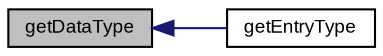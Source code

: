 digraph "getDataType"
{
  bgcolor="transparent";
  edge [fontname="Arial",fontsize="9",labelfontname="Arial",labelfontsize="9"];
  node [fontname="Arial",fontsize="9",shape=record];
  rankdir="LR";
  Node1 [label="getDataType",height=0.2,width=0.4,color="black", fillcolor="grey75", style="filled" fontcolor="black"];
  Node1 -> Node2 [dir="back",color="midnightblue",fontsize="9",style="solid",fontname="Arial"];
  Node2 [label="getEntryType",height=0.2,width=0.4,color="black",URL="$class_v_s_t_g_u_i_1_1_c_drop_source.html#abe415dc8c66176a72e4cafbf85aaae3d"];
}

